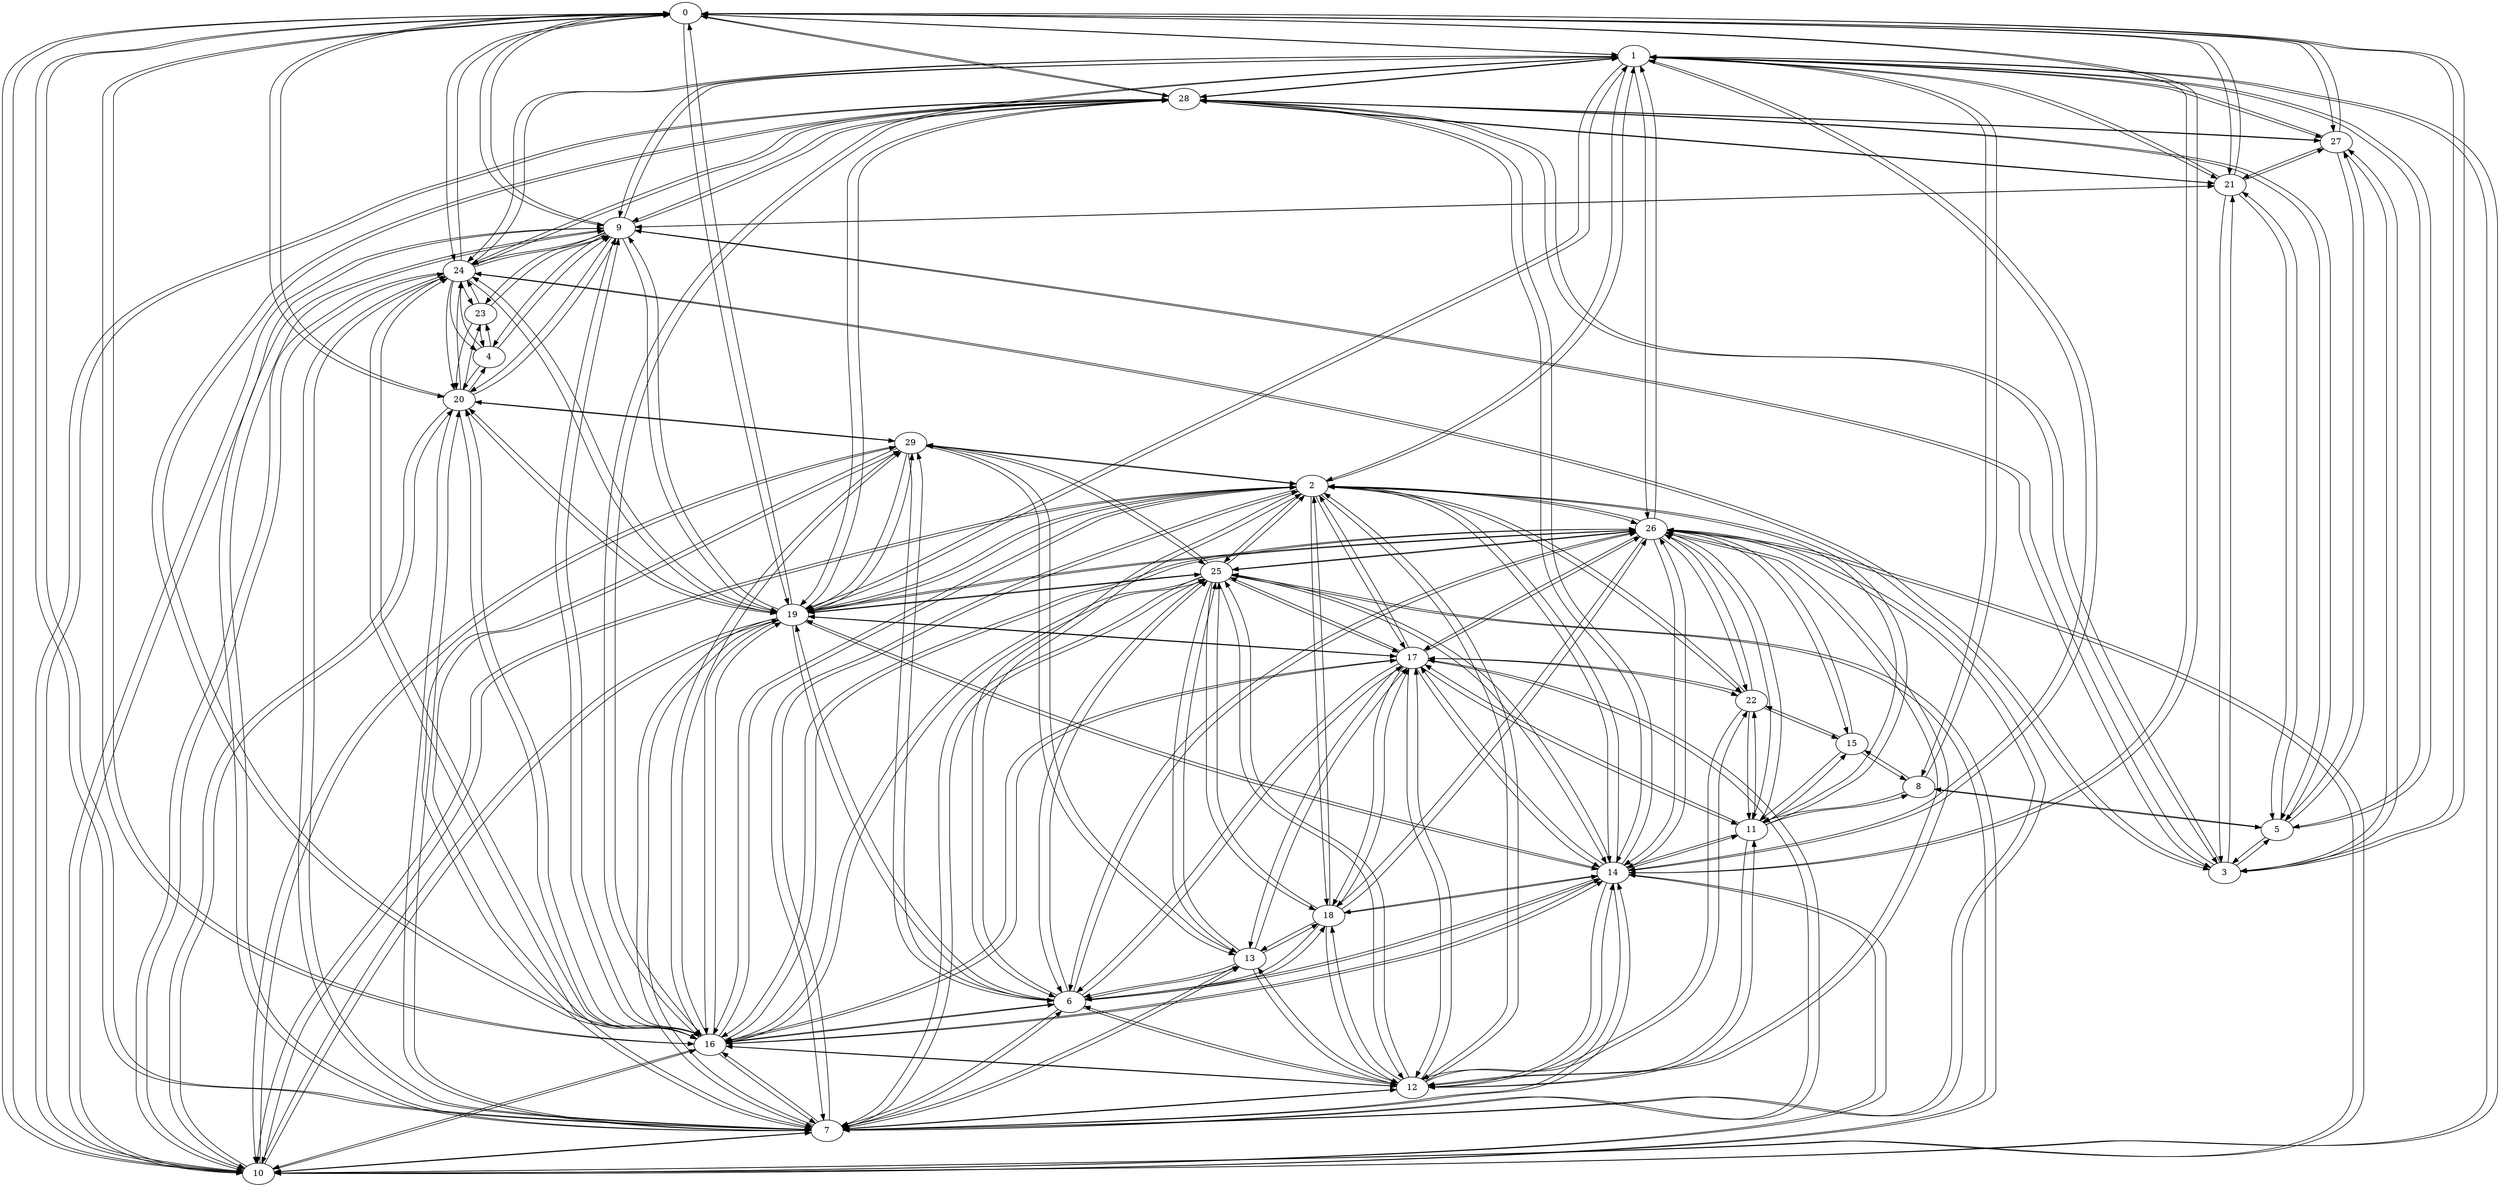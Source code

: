 digraph my_graph {
0 [label=0]
1 [label=1]
2 [label=2]
3 [label=3]
4 [label=4]
5 [label=5]
6 [label=6]
7 [label=7]
8 [label=8]
9 [label=9]
10 [label=10]
11 [label=11]
12 [label=12]
13 [label=13]
14 [label=14]
15 [label=15]
16 [label=16]
17 [label=17]
18 [label=18]
19 [label=19]
20 [label=20]
21 [label=21]
22 [label=22]
23 [label=23]
24 [label=24]
25 [label=25]
26 [label=26]
27 [label=27]
28 [label=28]
29 [label=29]
0->1
0->3
0->7
0->9
0->10
0->14
0->16
0->19
0->20
0->21
0->24
0->27
0->28
1->0
1->2
1->5
1->8
1->9
1->10
1->14
1->16
1->19
1->21
1->24
1->26
1->27
1->28
2->1
2->6
2->7
2->10
2->11
2->12
2->14
2->16
2->17
2->18
2->19
2->22
2->25
2->26
2->29
3->0
3->5
3->9
3->21
3->24
3->27
3->28
4->9
4->20
4->23
4->24
5->1
5->3
5->8
5->21
5->27
5->28
6->2
6->7
6->12
6->13
6->14
6->16
6->17
6->18
6->19
6->25
6->26
6->29
7->0
7->2
7->6
7->9
7->10
7->12
7->13
7->14
7->16
7->17
7->19
7->20
7->24
7->25
7->26
7->29
8->1
8->5
8->11
8->15
9->0
9->1
9->3
9->4
9->7
9->10
9->16
9->19
9->20
9->21
9->23
9->24
9->28
10->0
10->1
10->2
10->7
10->9
10->14
10->16
10->19
10->20
10->24
10->25
10->26
10->28
10->29
11->2
11->8
11->12
11->14
11->15
11->17
11->22
11->26
12->2
12->6
12->7
12->11
12->13
12->14
12->16
12->17
12->18
12->22
12->25
12->26
13->6
13->7
13->12
13->17
13->18
13->25
13->29
14->0
14->1
14->2
14->6
14->7
14->10
14->11
14->12
14->16
14->17
14->18
14->19
14->25
14->26
14->28
15->8
15->11
15->22
15->26
16->0
16->1
16->2
16->6
16->7
16->9
16->10
16->12
16->14
16->17
16->19
16->20
16->24
16->25
16->26
16->28
16->29
17->2
17->6
17->7
17->11
17->12
17->13
17->14
17->16
17->18
17->19
17->22
17->25
17->26
18->2
18->6
18->12
18->13
18->14
18->17
18->25
18->26
19->0
19->1
19->2
19->6
19->7
19->9
19->10
19->14
19->16
19->17
19->20
19->24
19->25
19->26
19->28
19->29
20->0
20->4
20->7
20->9
20->10
20->16
20->19
20->23
20->24
20->29
21->0
21->1
21->3
21->5
21->9
21->27
21->28
22->2
22->11
22->12
22->15
22->17
22->26
23->4
23->9
23->20
23->24
24->0
24->1
24->3
24->4
24->7
24->9
24->10
24->16
24->19
24->20
24->23
24->28
25->2
25->6
25->7
25->10
25->12
25->13
25->14
25->16
25->17
25->18
25->19
25->26
25->29
26->1
26->2
26->6
26->7
26->10
26->11
26->12
26->14
26->15
26->16
26->17
26->18
26->19
26->22
26->25
27->0
27->1
27->3
27->5
27->21
27->28
28->0
28->1
28->3
28->5
28->9
28->10
28->14
28->16
28->19
28->21
28->24
28->27
29->2
29->6
29->7
29->10
29->13
29->16
29->19
29->20
29->25
}